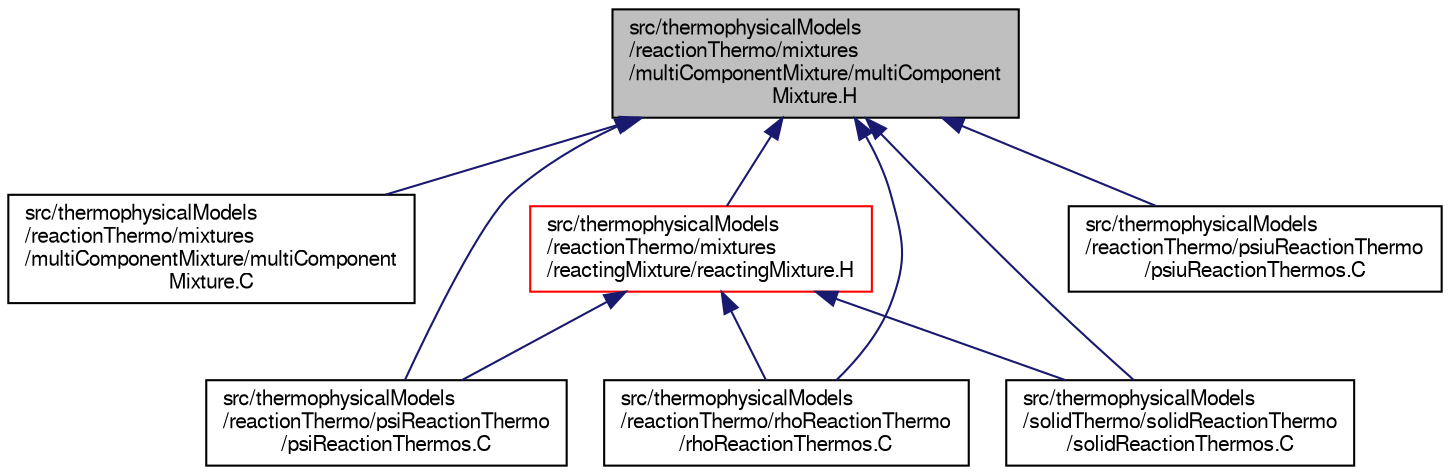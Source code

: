 digraph "src/thermophysicalModels/reactionThermo/mixtures/multiComponentMixture/multiComponentMixture.H"
{
  bgcolor="transparent";
  edge [fontname="FreeSans",fontsize="10",labelfontname="FreeSans",labelfontsize="10"];
  node [fontname="FreeSans",fontsize="10",shape=record];
  Node306 [label="src/thermophysicalModels\l/reactionThermo/mixtures\l/multiComponentMixture/multiComponent\lMixture.H",height=0.2,width=0.4,color="black", fillcolor="grey75", style="filled", fontcolor="black"];
  Node306 -> Node307 [dir="back",color="midnightblue",fontsize="10",style="solid",fontname="FreeSans"];
  Node307 [label="src/thermophysicalModels\l/reactionThermo/mixtures\l/multiComponentMixture/multiComponent\lMixture.C",height=0.2,width=0.4,color="black",URL="$a16184.html"];
  Node306 -> Node308 [dir="back",color="midnightblue",fontsize="10",style="solid",fontname="FreeSans"];
  Node308 [label="src/thermophysicalModels\l/reactionThermo/mixtures\l/reactingMixture/reactingMixture.H",height=0.2,width=0.4,color="red",URL="$a16193.html"];
  Node308 -> Node328 [dir="back",color="midnightblue",fontsize="10",style="solid",fontname="FreeSans"];
  Node328 [label="src/thermophysicalModels\l/reactionThermo/psiReactionThermo\l/psiReactionThermos.C",height=0.2,width=0.4,color="black",URL="$a16223.html"];
  Node308 -> Node329 [dir="back",color="midnightblue",fontsize="10",style="solid",fontname="FreeSans"];
  Node329 [label="src/thermophysicalModels\l/reactionThermo/rhoReactionThermo\l/rhoReactionThermos.C",height=0.2,width=0.4,color="black",URL="$a16247.html"];
  Node308 -> Node331 [dir="back",color="midnightblue",fontsize="10",style="solid",fontname="FreeSans"];
  Node331 [label="src/thermophysicalModels\l/solidThermo/solidReactionThermo\l/solidReactionThermos.C",height=0.2,width=0.4,color="black",URL="$a16367.html"];
  Node306 -> Node328 [dir="back",color="midnightblue",fontsize="10",style="solid",fontname="FreeSans"];
  Node306 -> Node332 [dir="back",color="midnightblue",fontsize="10",style="solid",fontname="FreeSans"];
  Node332 [label="src/thermophysicalModels\l/reactionThermo/psiuReactionThermo\l/psiuReactionThermos.C",height=0.2,width=0.4,color="black",URL="$a16238.html"];
  Node306 -> Node329 [dir="back",color="midnightblue",fontsize="10",style="solid",fontname="FreeSans"];
  Node306 -> Node331 [dir="back",color="midnightblue",fontsize="10",style="solid",fontname="FreeSans"];
}
